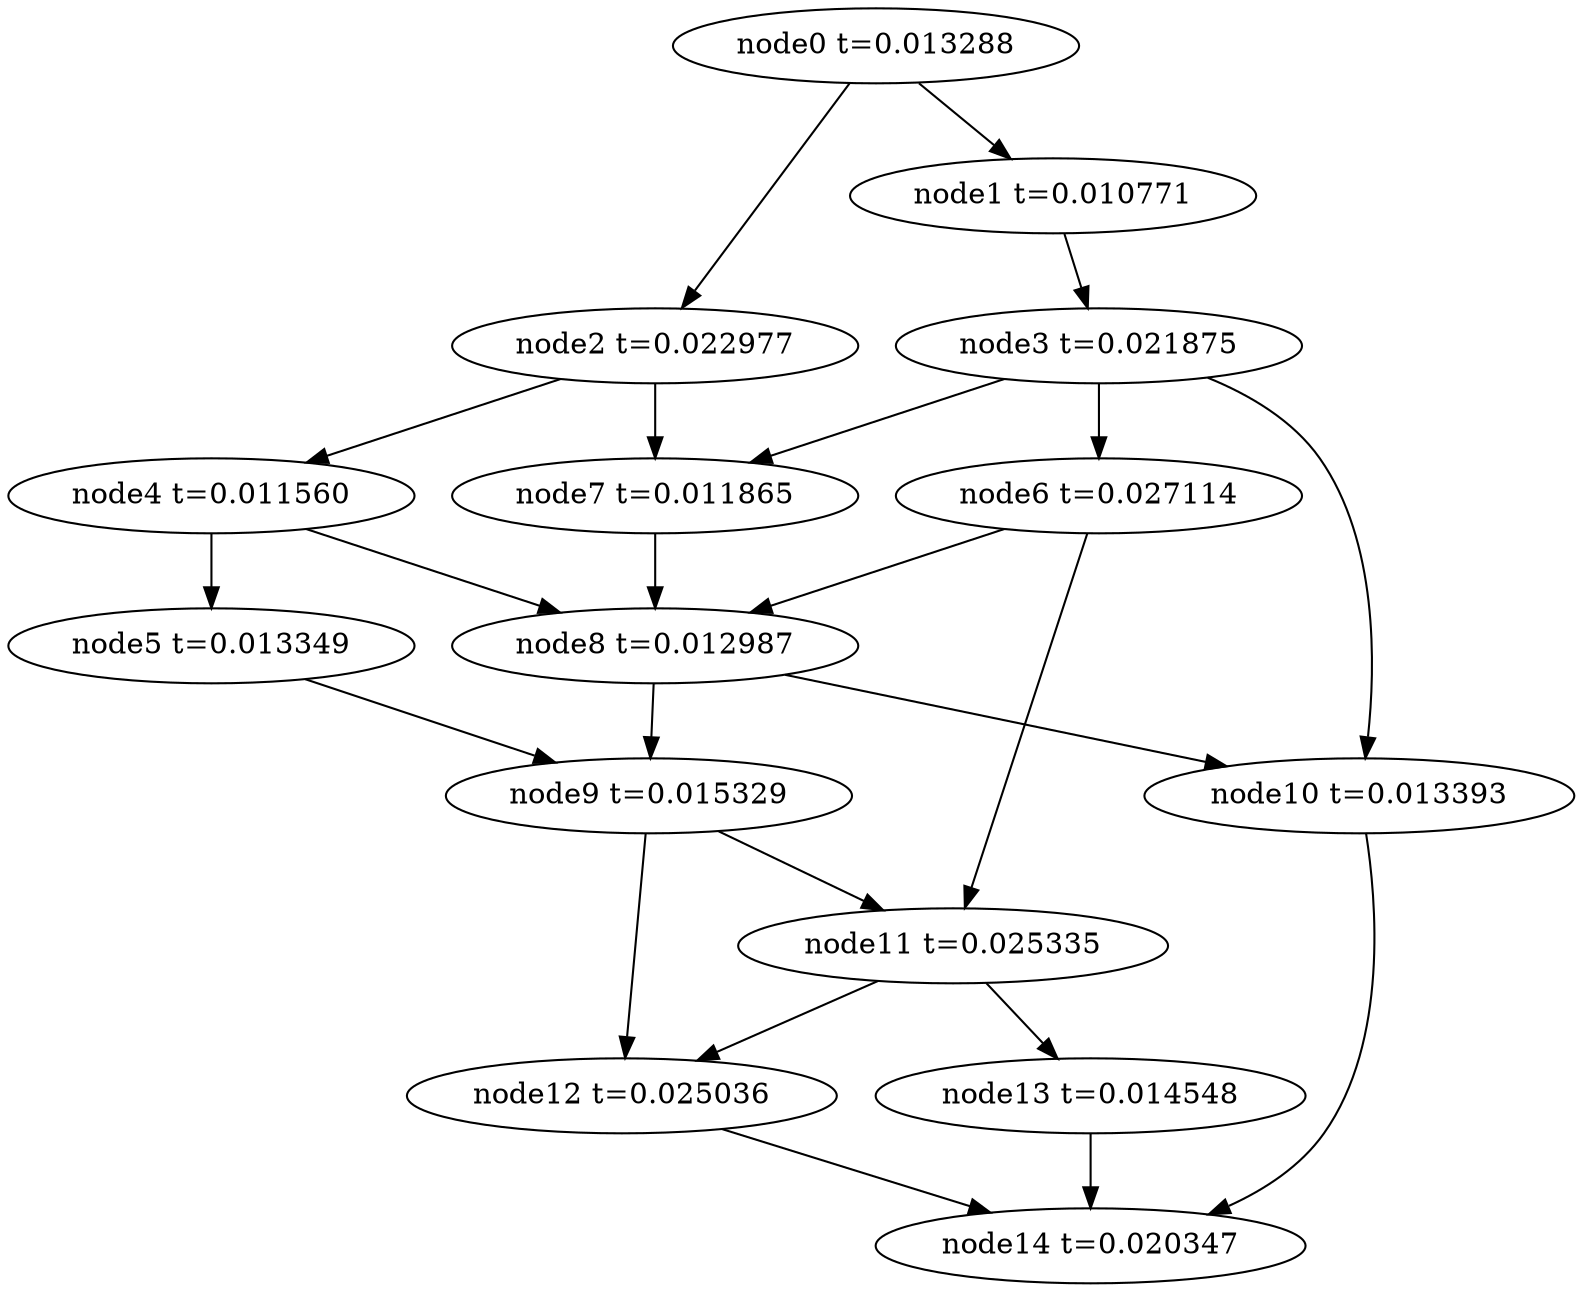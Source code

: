 digraph g{
	node14[label="node14 t=0.020347"]
	node13 -> node14
	node13[label="node13 t=0.014548"];
	node12 -> node14
	node12[label="node12 t=0.025036"];
	node11 -> node13
	node11 -> node12
	node11[label="node11 t=0.025335"];
	node10 -> node14
	node10[label="node10 t=0.013393"];
	node9 -> node12
	node9 -> node11
	node9[label="node9 t=0.015329"];
	node8 -> node10
	node8 -> node9
	node8[label="node8 t=0.012987"];
	node7 -> node8
	node7[label="node7 t=0.011865"];
	node6 -> node11
	node6 -> node8
	node6[label="node6 t=0.027114"];
	node5 -> node9
	node5[label="node5 t=0.013349"];
	node4 -> node8
	node4 -> node5
	node4[label="node4 t=0.011560"];
	node3 -> node10
	node3 -> node7
	node3 -> node6
	node3[label="node3 t=0.021875"];
	node2 -> node7
	node2 -> node4
	node2[label="node2 t=0.022977"];
	node1 -> node3
	node1[label="node1 t=0.010771"];
	node0 -> node2
	node0 -> node1
	node0[label="node0 t=0.013288"];
}

